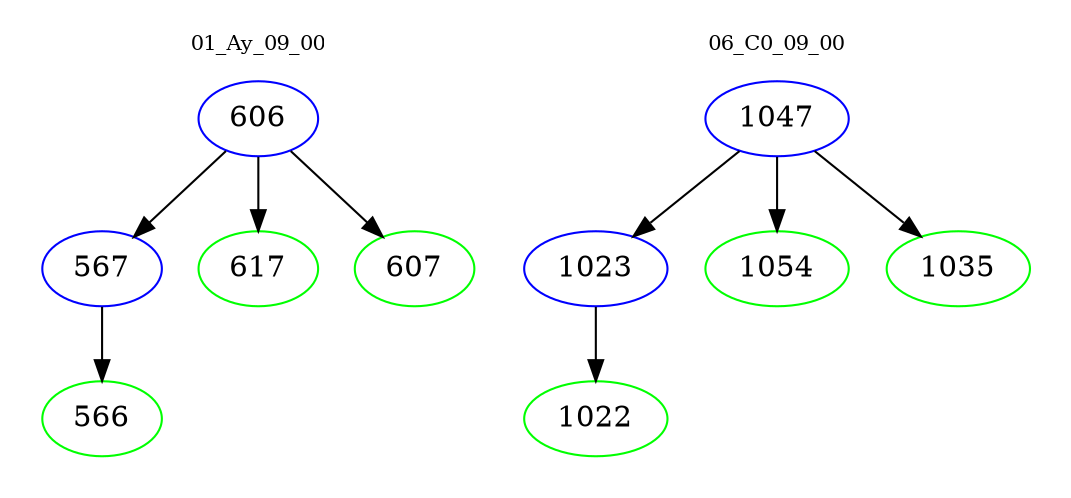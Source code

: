 digraph{
subgraph cluster_0 {
color = white
label = "01_Ay_09_00";
fontsize=10;
T0_606 [label="606", color="blue"]
T0_606 -> T0_567 [color="black"]
T0_567 [label="567", color="blue"]
T0_567 -> T0_566 [color="black"]
T0_566 [label="566", color="green"]
T0_606 -> T0_617 [color="black"]
T0_617 [label="617", color="green"]
T0_606 -> T0_607 [color="black"]
T0_607 [label="607", color="green"]
}
subgraph cluster_1 {
color = white
label = "06_C0_09_00";
fontsize=10;
T1_1047 [label="1047", color="blue"]
T1_1047 -> T1_1023 [color="black"]
T1_1023 [label="1023", color="blue"]
T1_1023 -> T1_1022 [color="black"]
T1_1022 [label="1022", color="green"]
T1_1047 -> T1_1054 [color="black"]
T1_1054 [label="1054", color="green"]
T1_1047 -> T1_1035 [color="black"]
T1_1035 [label="1035", color="green"]
}
}
